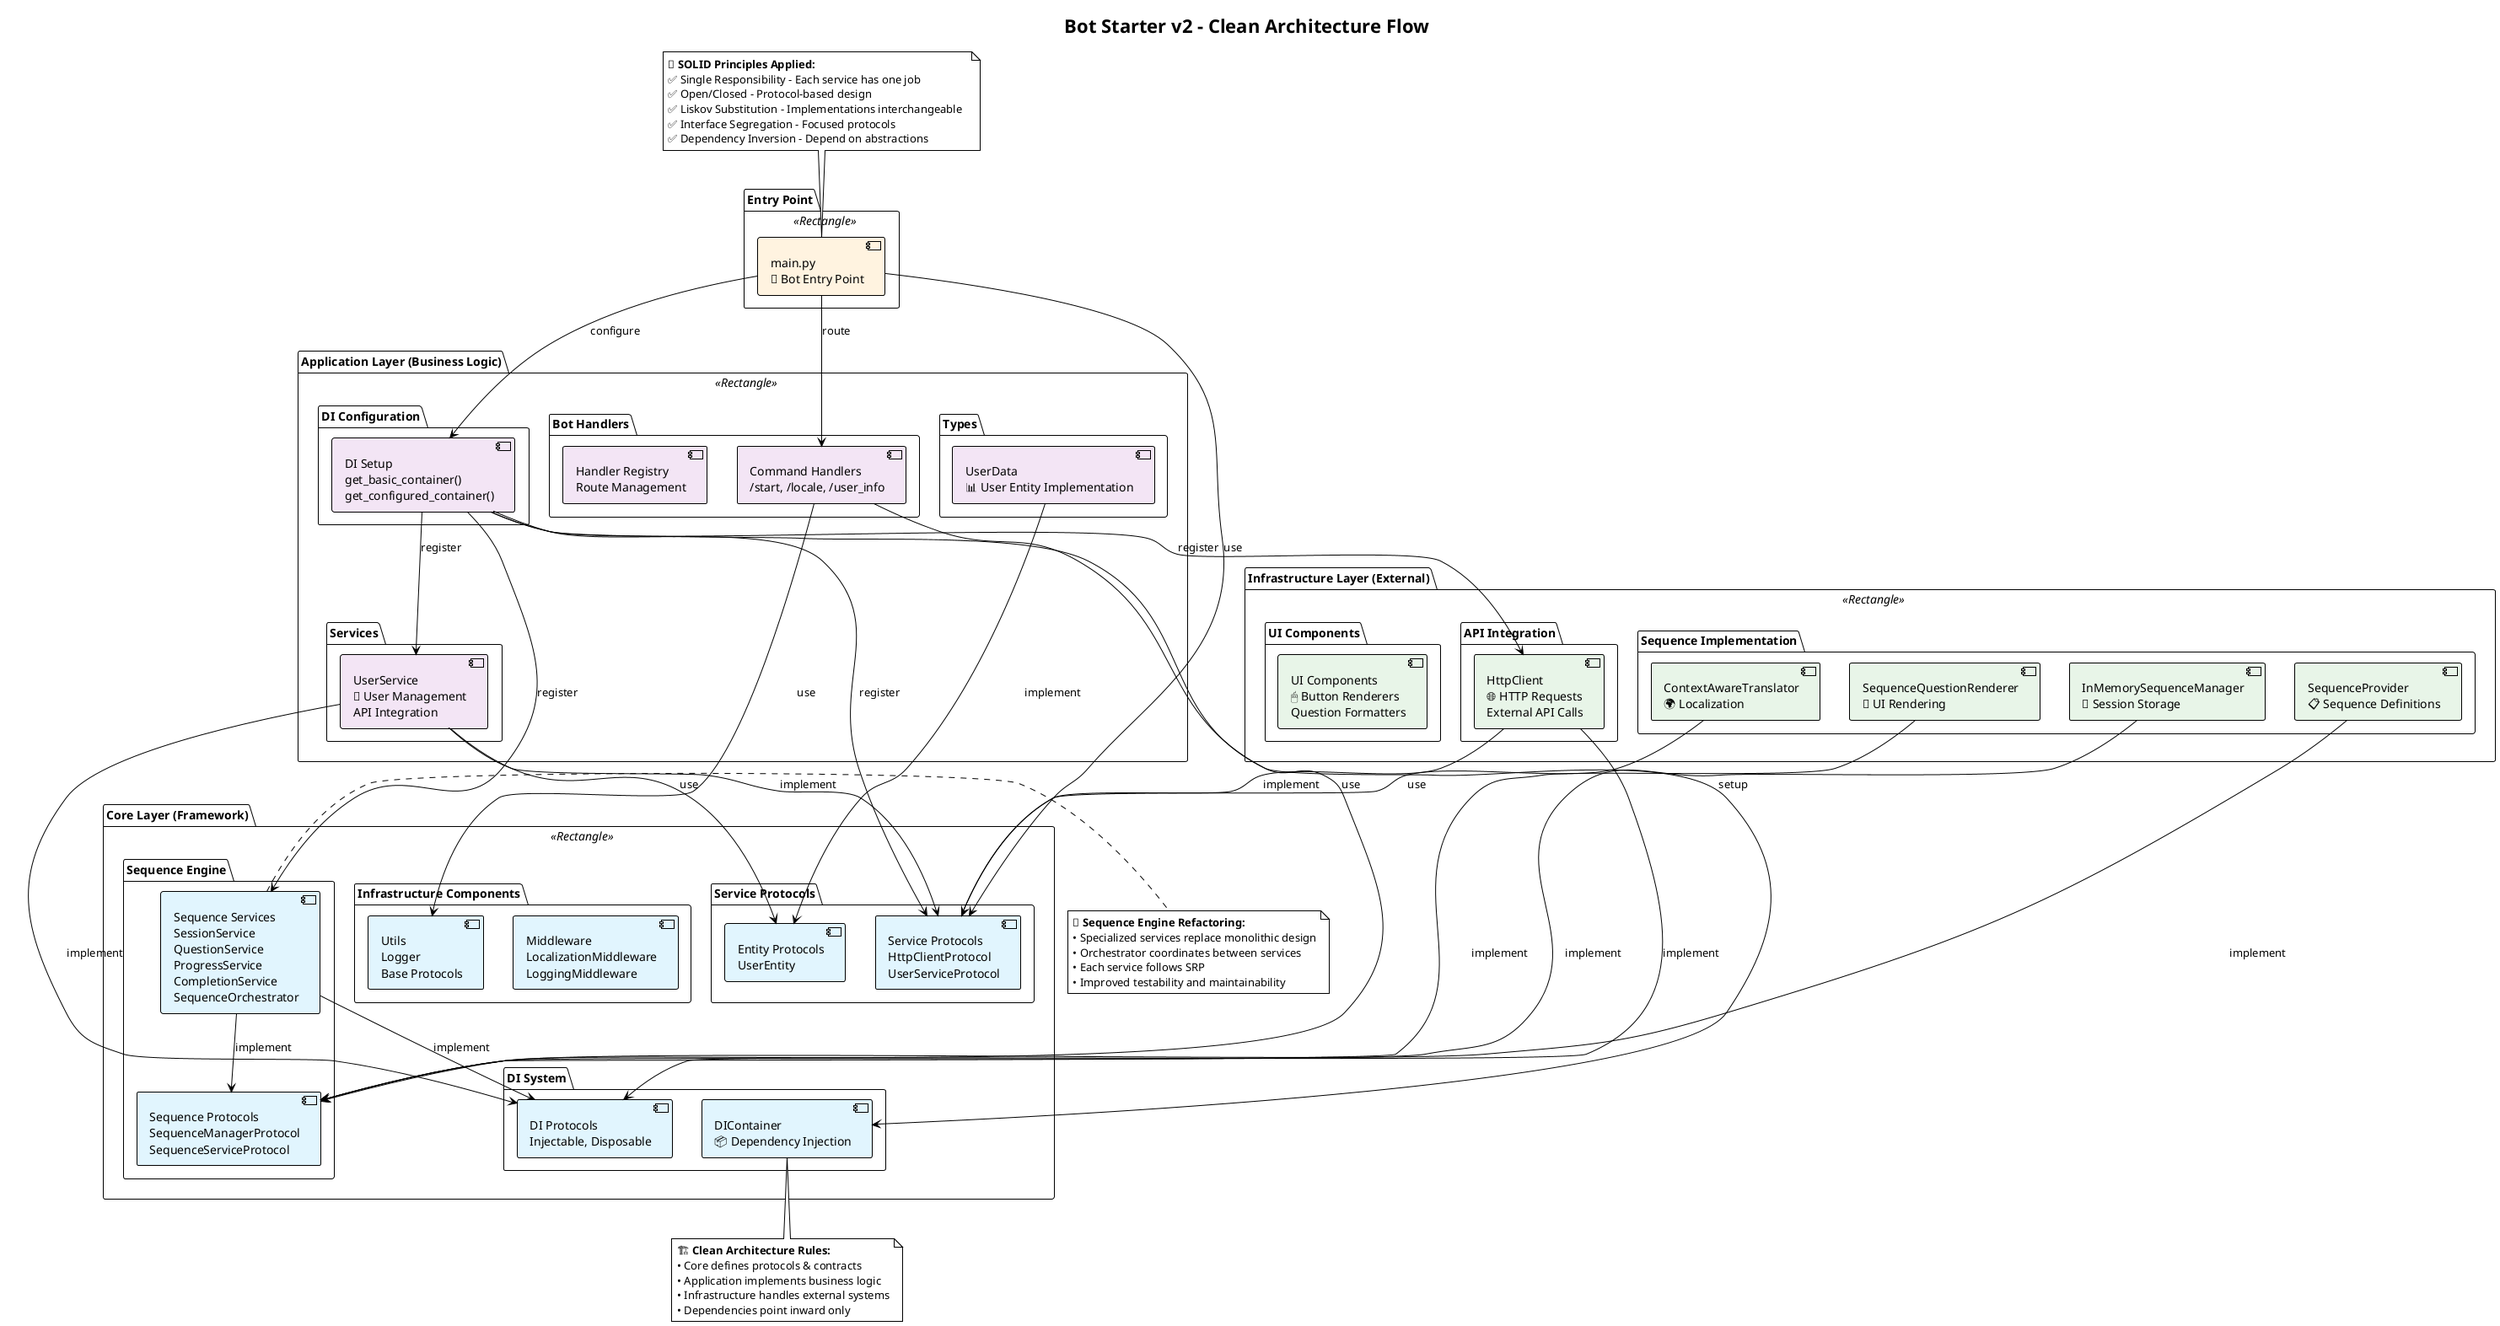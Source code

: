 @startuml Clean Architecture - Bot Starter v2

!theme plain

title Bot Starter v2 - Clean Architecture Flow

' Define colors for different layers
!define CORE_COLOR #E1F5FE
!define APP_COLOR #F3E5F5  
!define INFRA_COLOR #E8F5E8
!define ENTRY_COLOR #FFF3E0

package "Entry Point" <<Rectangle>> {
    component [main.py\n🚀 Bot Entry Point] as Main ENTRY_COLOR
}

package "Core Layer (Framework)" <<Rectangle>> {
    package "DI System" {
        component [DIContainer\n📦 Dependency Injection] as DIContainer CORE_COLOR
        component [DI Protocols\nInjectable, Disposable] as DIProtocols CORE_COLOR
    }
    
    package "Service Protocols" {
        component [Service Protocols\nHttpClientProtocol\nUserServiceProtocol] as ServiceProtocols CORE_COLOR
        component [Entity Protocols\nUserEntity] as EntityProtocols CORE_COLOR
    }
    
    package "Sequence Engine" {
        component [Sequence Protocols\nSequenceManagerProtocol\nSequenceServiceProtocol] as SeqProtocols CORE_COLOR
        component [Sequence Services\nSessionService\nQuestionService\nProgressService\nCompletionService\nSequenceOrchestrator] as SeqServices CORE_COLOR
    }
    
    package "Infrastructure Components" {
        component [Middleware\nLocalizationMiddleware\nLoggingMiddleware] as Middleware CORE_COLOR
        component [Utils\nLogger\nBase Protocols] as Utils CORE_COLOR
    }
}

package "Application Layer (Business Logic)" <<Rectangle>> {
    package "DI Configuration" {
        component [DI Setup\nget_basic_container()\nget_configured_container()] as DISetup APP_COLOR
    }
    
    package "Bot Handlers" {
        component [Command Handlers\n/start, /locale, /user_info] as BotHandlers APP_COLOR
        component [Handler Registry\nRoute Management] as HandlerRegistry APP_COLOR
    }
    
    package "Services" {
        component [UserService\n👤 User Management\nAPI Integration] as AppUserService APP_COLOR
    }
    
    package "Types" {
        component [UserData\n📊 User Entity Implementation] as UserData APP_COLOR
    }
}

package "Infrastructure Layer (External)" <<Rectangle>> {
    package "API Integration" {
        component [HttpClient\n🌐 HTTP Requests\nExternal API Calls] as HttpClient INFRA_COLOR
    }
    
    package "Sequence Implementation" {
        component [SequenceProvider\n📋 Sequence Definitions] as SeqProvider INFRA_COLOR
        component [InMemorySequenceManager\n💾 Session Storage] as SeqManager INFRA_COLOR
        component [SequenceQuestionRenderer\n🎨 UI Rendering] as SeqRenderer INFRA_COLOR
        component [ContextAwareTranslator\n🌍 Localization] as ContextTranslator INFRA_COLOR
    }
    
    package "UI Components" {
        component [UI Components\n🖱️ Button Renderers\nQuestion Formatters] as UIComponents INFRA_COLOR
    }
}

' Dependencies (following Clean Architecture principles)
Main --> DISetup : configure
Main --> ServiceProtocols : use
Main --> BotHandlers : route

DISetup --> DIContainer : setup
DISetup --> ServiceProtocols : register
DISetup --> AppUserService : register
DISetup --> HttpClient : register
DISetup --> SeqServices : register

AppUserService --> ServiceProtocols : implement
AppUserService --> DIProtocols : implement
AppUserService --> EntityProtocols : use

HttpClient --> ServiceProtocols : implement
HttpClient --> DIProtocols : implement

BotHandlers --> SeqProtocols : use
BotHandlers --> Utils : use

UserData --> EntityProtocols : implement

SeqServices --> SeqProtocols : implement
SeqServices --> DIProtocols : implement

SeqProvider --> SeqProtocols : implement
SeqManager --> SeqProtocols : implement
SeqRenderer --> SeqProtocols : implement
ContextTranslator --> ServiceProtocols : use

note top of Main
  🎯 **SOLID Principles Applied:**
  ✅ Single Responsibility - Each service has one job
  ✅ Open/Closed - Protocol-based design
  ✅ Liskov Substitution - Implementations interchangeable  
  ✅ Interface Segregation - Focused protocols
  ✅ Dependency Inversion - Depend on abstractions
end note

note bottom of DIContainer
  🏗️ **Clean Architecture Rules:**
  • Core defines protocols & contracts
  • Application implements business logic
  • Infrastructure handles external systems
  • Dependencies point inward only
end note

note right of SeqServices
  🔄 **Sequence Engine Refactoring:**
  • Specialized services replace monolithic design
  • Orchestrator coordinates between services
  • Each service follows SRP
  • Improved testability and maintainability
end note

@enduml